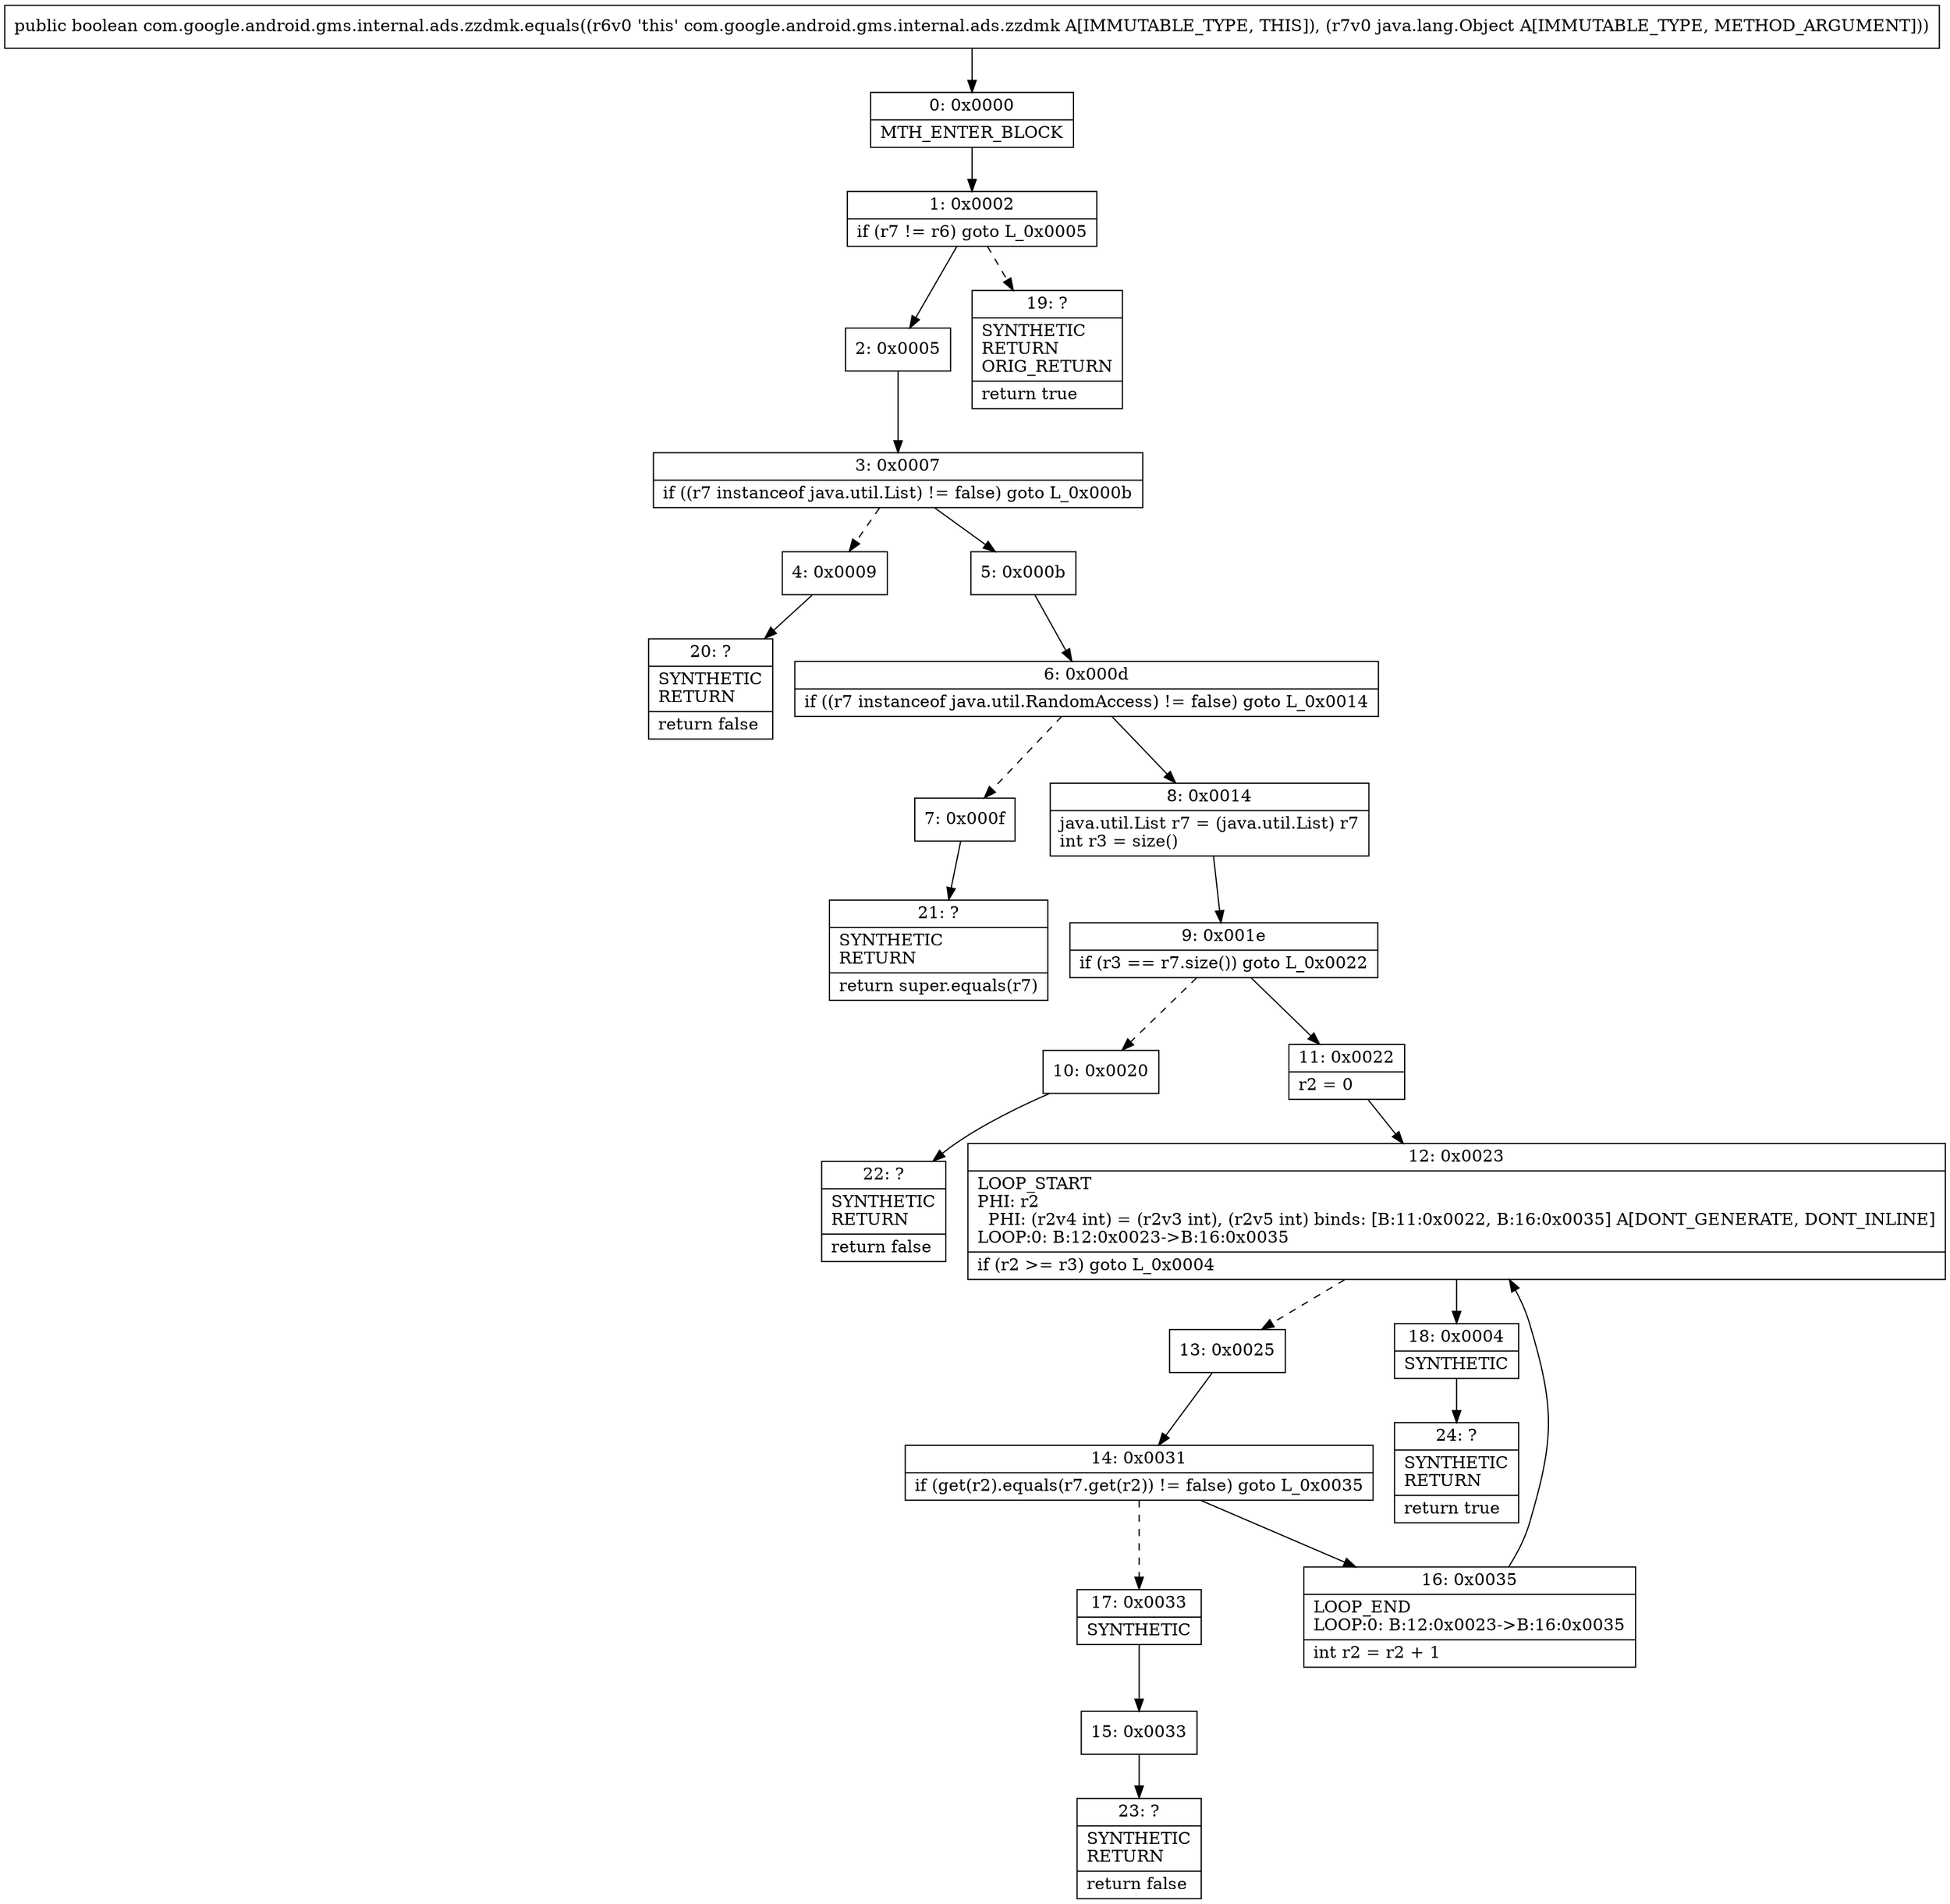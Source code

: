 digraph "CFG forcom.google.android.gms.internal.ads.zzdmk.equals(Ljava\/lang\/Object;)Z" {
Node_0 [shape=record,label="{0\:\ 0x0000|MTH_ENTER_BLOCK\l}"];
Node_1 [shape=record,label="{1\:\ 0x0002|if (r7 != r6) goto L_0x0005\l}"];
Node_2 [shape=record,label="{2\:\ 0x0005}"];
Node_3 [shape=record,label="{3\:\ 0x0007|if ((r7 instanceof java.util.List) != false) goto L_0x000b\l}"];
Node_4 [shape=record,label="{4\:\ 0x0009}"];
Node_5 [shape=record,label="{5\:\ 0x000b}"];
Node_6 [shape=record,label="{6\:\ 0x000d|if ((r7 instanceof java.util.RandomAccess) != false) goto L_0x0014\l}"];
Node_7 [shape=record,label="{7\:\ 0x000f}"];
Node_8 [shape=record,label="{8\:\ 0x0014|java.util.List r7 = (java.util.List) r7\lint r3 = size()\l}"];
Node_9 [shape=record,label="{9\:\ 0x001e|if (r3 == r7.size()) goto L_0x0022\l}"];
Node_10 [shape=record,label="{10\:\ 0x0020}"];
Node_11 [shape=record,label="{11\:\ 0x0022|r2 = 0\l}"];
Node_12 [shape=record,label="{12\:\ 0x0023|LOOP_START\lPHI: r2 \l  PHI: (r2v4 int) = (r2v3 int), (r2v5 int) binds: [B:11:0x0022, B:16:0x0035] A[DONT_GENERATE, DONT_INLINE]\lLOOP:0: B:12:0x0023\-\>B:16:0x0035\l|if (r2 \>= r3) goto L_0x0004\l}"];
Node_13 [shape=record,label="{13\:\ 0x0025}"];
Node_14 [shape=record,label="{14\:\ 0x0031|if (get(r2).equals(r7.get(r2)) != false) goto L_0x0035\l}"];
Node_15 [shape=record,label="{15\:\ 0x0033}"];
Node_16 [shape=record,label="{16\:\ 0x0035|LOOP_END\lLOOP:0: B:12:0x0023\-\>B:16:0x0035\l|int r2 = r2 + 1\l}"];
Node_17 [shape=record,label="{17\:\ 0x0033|SYNTHETIC\l}"];
Node_18 [shape=record,label="{18\:\ 0x0004|SYNTHETIC\l}"];
Node_19 [shape=record,label="{19\:\ ?|SYNTHETIC\lRETURN\lORIG_RETURN\l|return true\l}"];
Node_20 [shape=record,label="{20\:\ ?|SYNTHETIC\lRETURN\l|return false\l}"];
Node_21 [shape=record,label="{21\:\ ?|SYNTHETIC\lRETURN\l|return super.equals(r7)\l}"];
Node_22 [shape=record,label="{22\:\ ?|SYNTHETIC\lRETURN\l|return false\l}"];
Node_23 [shape=record,label="{23\:\ ?|SYNTHETIC\lRETURN\l|return false\l}"];
Node_24 [shape=record,label="{24\:\ ?|SYNTHETIC\lRETURN\l|return true\l}"];
MethodNode[shape=record,label="{public boolean com.google.android.gms.internal.ads.zzdmk.equals((r6v0 'this' com.google.android.gms.internal.ads.zzdmk A[IMMUTABLE_TYPE, THIS]), (r7v0 java.lang.Object A[IMMUTABLE_TYPE, METHOD_ARGUMENT])) }"];
MethodNode -> Node_0;
Node_0 -> Node_1;
Node_1 -> Node_2;
Node_1 -> Node_19[style=dashed];
Node_2 -> Node_3;
Node_3 -> Node_4[style=dashed];
Node_3 -> Node_5;
Node_4 -> Node_20;
Node_5 -> Node_6;
Node_6 -> Node_7[style=dashed];
Node_6 -> Node_8;
Node_7 -> Node_21;
Node_8 -> Node_9;
Node_9 -> Node_10[style=dashed];
Node_9 -> Node_11;
Node_10 -> Node_22;
Node_11 -> Node_12;
Node_12 -> Node_13[style=dashed];
Node_12 -> Node_18;
Node_13 -> Node_14;
Node_14 -> Node_16;
Node_14 -> Node_17[style=dashed];
Node_15 -> Node_23;
Node_16 -> Node_12;
Node_17 -> Node_15;
Node_18 -> Node_24;
}

